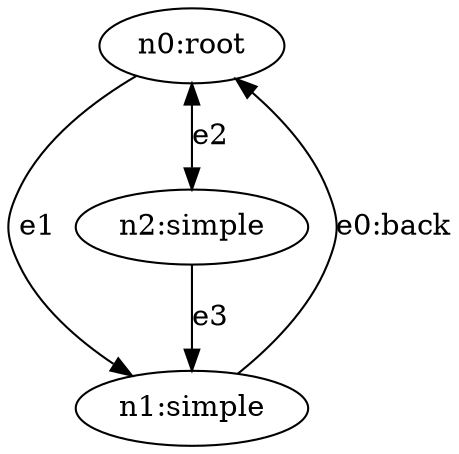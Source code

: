 strict digraph root {
    "n0" [ id="82469944619844fd83907f7bcb96b173", label="n0:root"  ]
    "n1" [ id="e3a25d4055ed460da48949755ed9e3c4", label="n1:simple"  ]
    "n2" [ id="d6eb2f3c11f44e8e81b301cc08218aa2", label="n2:simple"  ]
    "n1" -> "n0" [ id="7838886f6a74427b9db24387639c7a94", label="e0:back" ]
    "n0" -> "n1" [ id="7225da53136d4e8c9af499f6f824761b", label="e1" ]
    "n0" -> "n2" [ id="f30d26dd2fdd4dd88022c7eb1881447f", label="e2", dir="both" ]
    "n2" -> "n1" [ id="2ccfc0d4ddc74d53b266af213bca1990", label="e3" ]
}